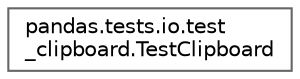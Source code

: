 digraph "Graphical Class Hierarchy"
{
 // LATEX_PDF_SIZE
  bgcolor="transparent";
  edge [fontname=Helvetica,fontsize=10,labelfontname=Helvetica,labelfontsize=10];
  node [fontname=Helvetica,fontsize=10,shape=box,height=0.2,width=0.4];
  rankdir="LR";
  Node0 [id="Node000000",label="pandas.tests.io.test\l_clipboard.TestClipboard",height=0.2,width=0.4,color="grey40", fillcolor="white", style="filled",URL="$da/ddd/classpandas_1_1tests_1_1io_1_1test__clipboard_1_1TestClipboard.html",tooltip=" "];
}
